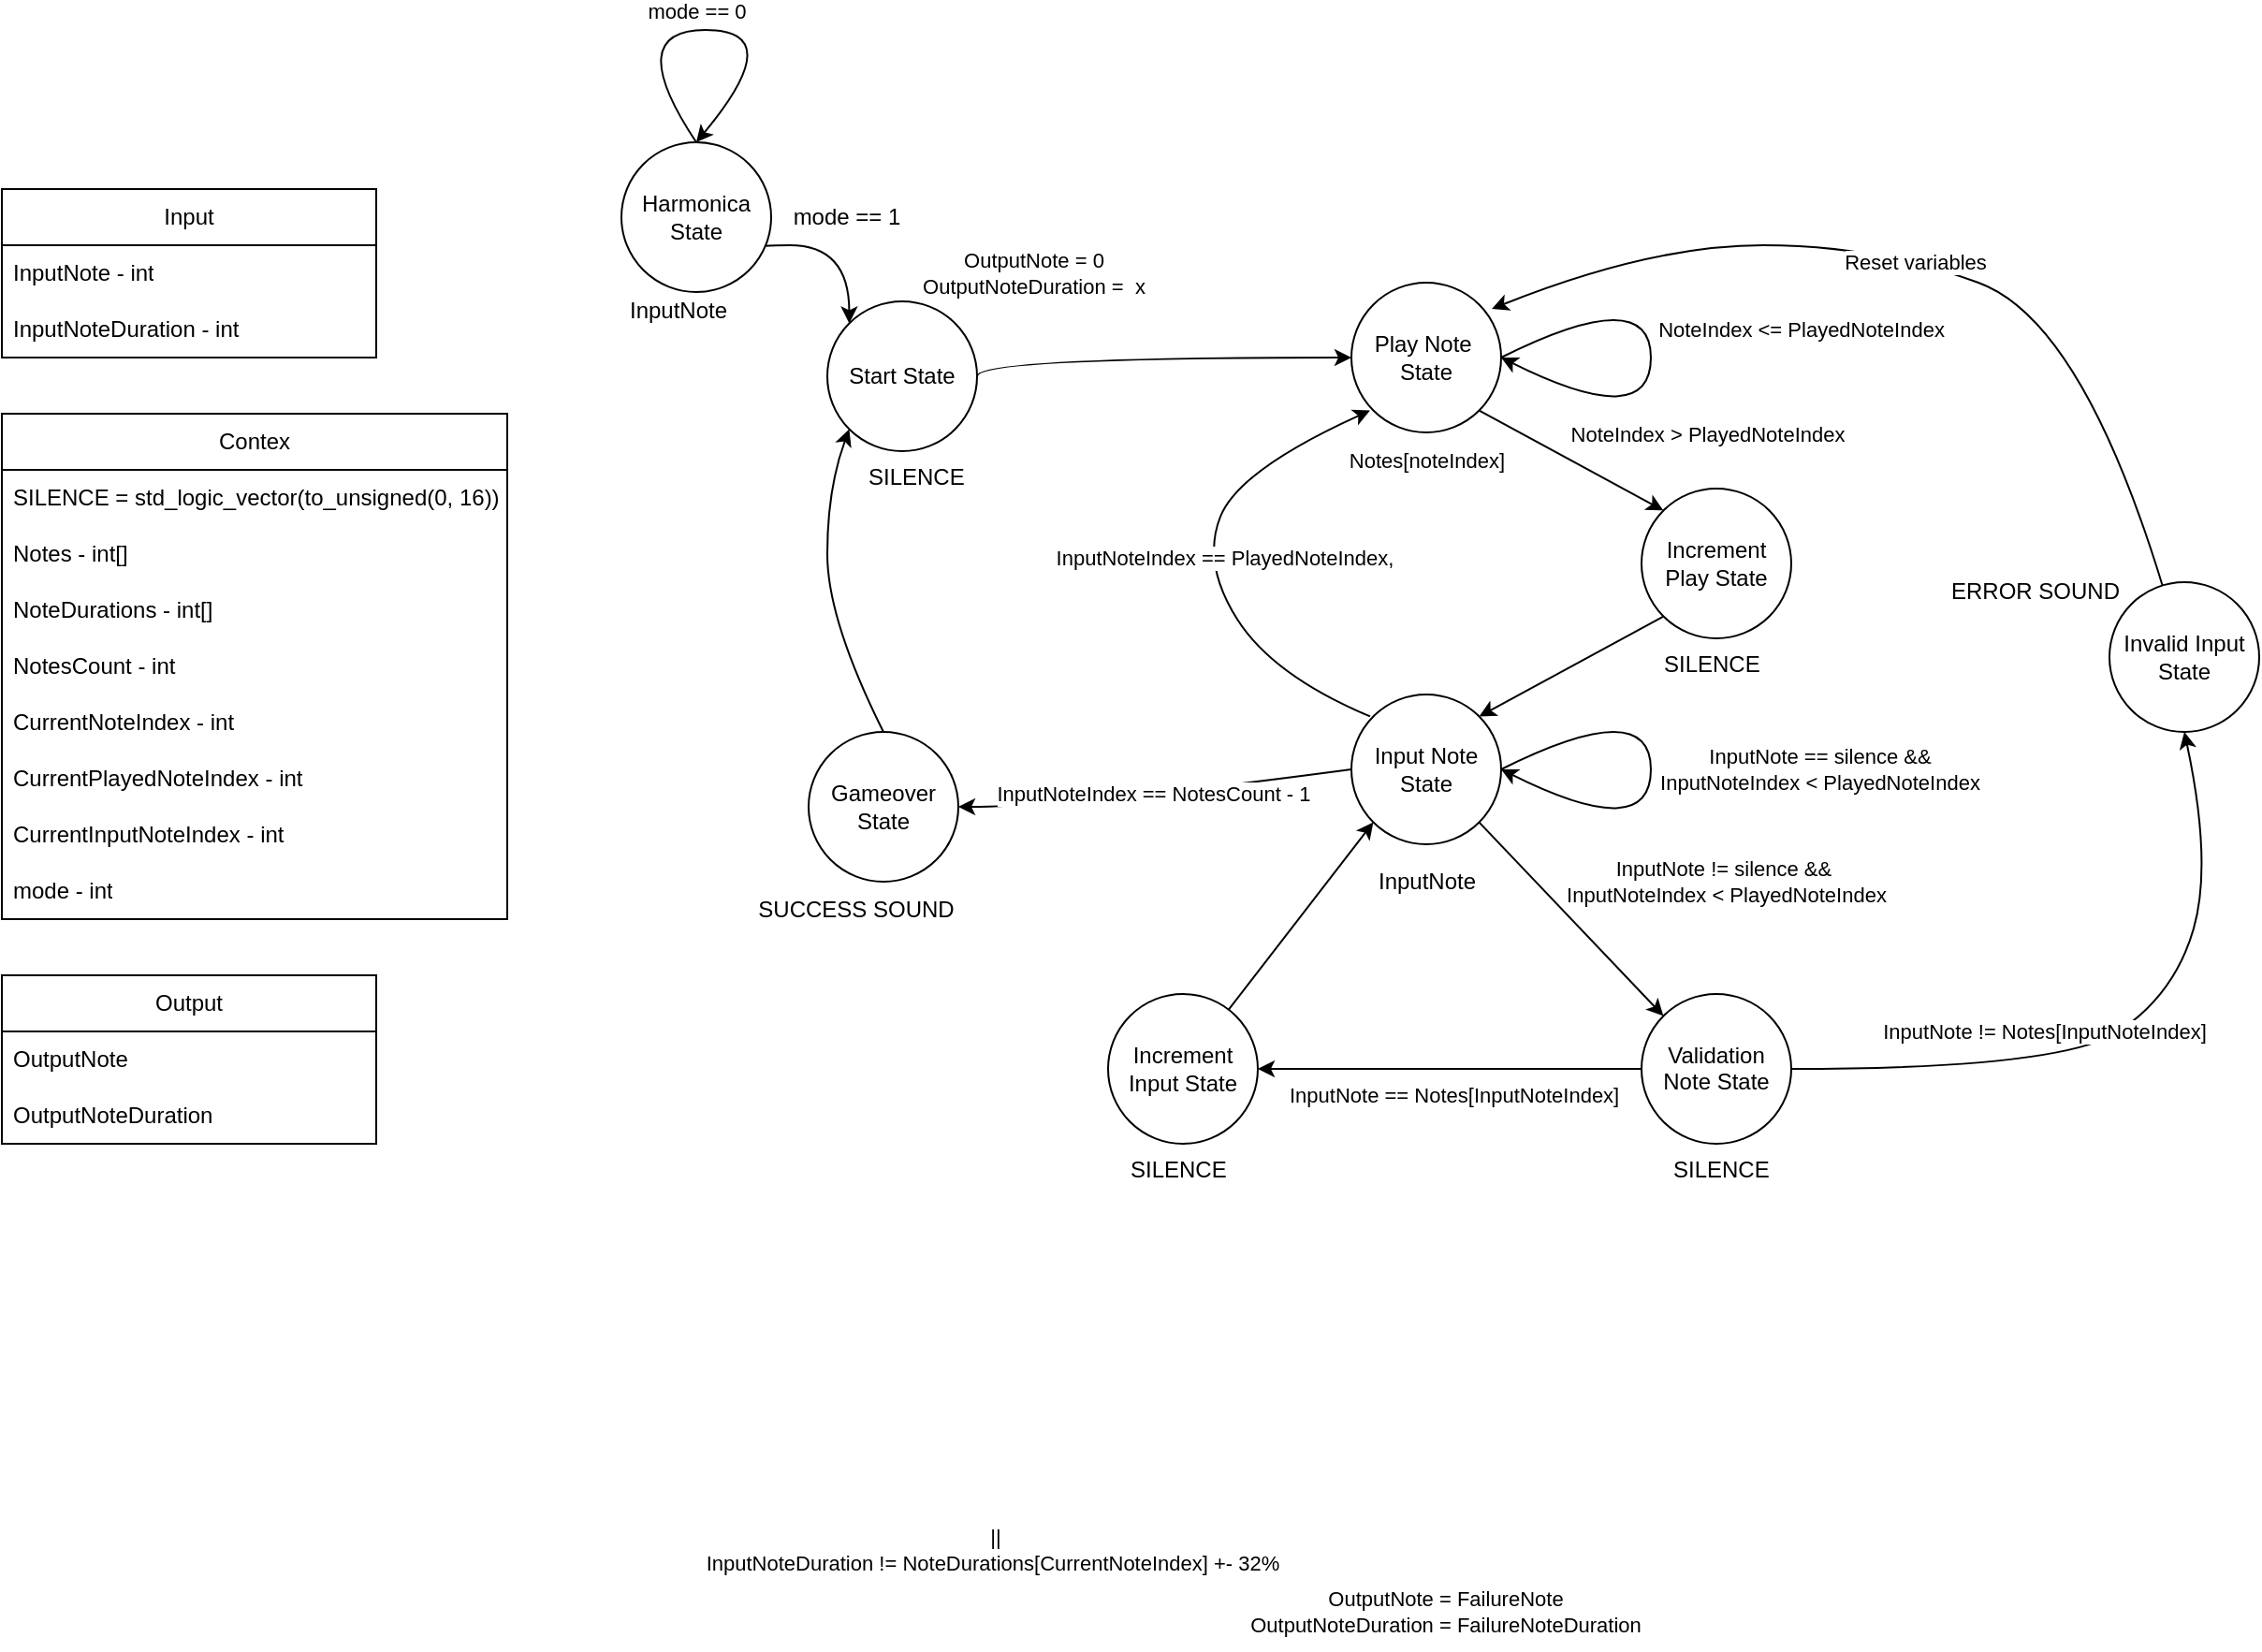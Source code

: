 <mxfile version="24.4.8" type="github">
  <diagram name="Strona-1" id="t6wWb5XzzatXMuzhWpIM">
    <mxGraphModel dx="2284" dy="1842" grid="1" gridSize="10" guides="1" tooltips="1" connect="1" arrows="1" fold="1" page="1" pageScale="1" pageWidth="850" pageHeight="1100" math="0" shadow="0">
      <root>
        <mxCell id="0" />
        <mxCell id="1" parent="0" />
        <mxCell id="qw2OTJ20mousWQYAHMn0-1" value="&lt;div&gt;&lt;font style=&quot;font-size: 12px;&quot;&gt;Play Note&amp;nbsp;&lt;/font&gt;&lt;/div&gt;&lt;div&gt;&lt;font style=&quot;font-size: 12px;&quot;&gt;State&lt;/font&gt;&lt;/div&gt;" style="ellipse;whiteSpace=wrap;html=1;aspect=fixed;" parent="1" vertex="1">
          <mxGeometry x="360" y="-40" width="80" height="80" as="geometry" />
        </mxCell>
        <mxCell id="qw2OTJ20mousWQYAHMn0-2" value="&lt;div&gt;&lt;font style=&quot;font-size: 12px;&quot;&gt;Input Note State&lt;/font&gt;&lt;/div&gt;" style="ellipse;whiteSpace=wrap;html=1;aspect=fixed;" parent="1" vertex="1">
          <mxGeometry x="360" y="180" width="80" height="80" as="geometry" />
        </mxCell>
        <mxCell id="qw2OTJ20mousWQYAHMn0-3" value="Invalid Input State" style="ellipse;whiteSpace=wrap;html=1;aspect=fixed;" parent="1" vertex="1">
          <mxGeometry x="765" y="120" width="80" height="80" as="geometry" />
        </mxCell>
        <mxCell id="qw2OTJ20mousWQYAHMn0-5" value="Input" style="swimlane;fontStyle=0;childLayout=stackLayout;horizontal=1;startSize=30;horizontalStack=0;resizeParent=1;resizeParentMax=0;resizeLast=0;collapsible=1;marginBottom=0;whiteSpace=wrap;html=1;" parent="1" vertex="1">
          <mxGeometry x="-361" y="-90" width="200" height="90" as="geometry">
            <mxRectangle x="100" y="40" width="90" height="30" as="alternateBounds" />
          </mxGeometry>
        </mxCell>
        <mxCell id="qw2OTJ20mousWQYAHMn0-12" value="InputNote - int" style="text;strokeColor=none;fillColor=none;align=left;verticalAlign=middle;spacingLeft=4;spacingRight=4;overflow=hidden;points=[[0,0.5],[1,0.5]];portConstraint=eastwest;rotatable=0;whiteSpace=wrap;html=1;" parent="qw2OTJ20mousWQYAHMn0-5" vertex="1">
          <mxGeometry y="30" width="200" height="30" as="geometry" />
        </mxCell>
        <mxCell id="qw2OTJ20mousWQYAHMn0-13" value="InputNoteDuration - int" style="text;strokeColor=none;fillColor=none;align=left;verticalAlign=middle;spacingLeft=4;spacingRight=4;overflow=hidden;points=[[0,0.5],[1,0.5]];portConstraint=eastwest;rotatable=0;whiteSpace=wrap;html=1;" parent="qw2OTJ20mousWQYAHMn0-5" vertex="1">
          <mxGeometry y="60" width="200" height="30" as="geometry" />
        </mxCell>
        <mxCell id="qw2OTJ20mousWQYAHMn0-14" value="" style="endArrow=classic;html=1;rounded=0;exitX=1;exitY=1;exitDx=0;exitDy=0;entryX=0;entryY=0;entryDx=0;entryDy=0;" parent="1" source="qw2OTJ20mousWQYAHMn0-1" target="j537V2kLl2y36CepkMWw-1" edge="1">
          <mxGeometry width="50" height="50" relative="1" as="geometry">
            <mxPoint x="560" y="170" as="sourcePoint" />
            <mxPoint x="800" y="80" as="targetPoint" />
          </mxGeometry>
        </mxCell>
        <mxCell id="qw2OTJ20mousWQYAHMn0-16" value="NoteIndex &amp;gt; PlayedNoteIndex" style="edgeLabel;html=1;align=center;verticalAlign=middle;resizable=0;points=[];" parent="qw2OTJ20mousWQYAHMn0-14" vertex="1" connectable="0">
          <mxGeometry x="-0.021" y="-1" relative="1" as="geometry">
            <mxPoint x="74" y="-15" as="offset" />
          </mxGeometry>
        </mxCell>
        <mxCell id="qw2OTJ20mousWQYAHMn0-15" value="" style="curved=1;endArrow=classic;html=1;rounded=0;exitX=0;exitY=0;exitDx=0;exitDy=0;entryX=0;entryY=1;entryDx=0;entryDy=0;" parent="1" edge="1">
          <mxGeometry width="50" height="50" relative="1" as="geometry">
            <mxPoint x="369.996" y="191.716" as="sourcePoint" />
            <mxPoint x="369.996" y="28.284" as="targetPoint" />
            <Array as="points">
              <mxPoint x="318.28" y="170" />
              <mxPoint x="280" y="110" />
              <mxPoint x="300" y="60" />
            </Array>
          </mxGeometry>
        </mxCell>
        <mxCell id="qw2OTJ20mousWQYAHMn0-36" value="InputNoteIndex == PlayedNoteIndex," style="edgeLabel;html=1;align=center;verticalAlign=middle;resizable=0;points=[];" parent="qw2OTJ20mousWQYAHMn0-15" vertex="1" connectable="0">
          <mxGeometry x="0.013" y="2" relative="1" as="geometry">
            <mxPoint x="12" as="offset" />
          </mxGeometry>
        </mxCell>
        <mxCell id="qw2OTJ20mousWQYAHMn0-19" value="" style="curved=1;endArrow=classic;html=1;rounded=0;exitX=1;exitY=0.5;exitDx=0;exitDy=0;" parent="1" source="qw2OTJ20mousWQYAHMn0-1" edge="1">
          <mxGeometry width="50" height="50" relative="1" as="geometry">
            <mxPoint x="520" y="60" as="sourcePoint" />
            <mxPoint x="440" as="targetPoint" />
            <Array as="points">
              <mxPoint x="520" y="-40" />
              <mxPoint x="520" y="40" />
            </Array>
          </mxGeometry>
        </mxCell>
        <mxCell id="qw2OTJ20mousWQYAHMn0-20" value="NoteIndex &amp;lt;= PlayedNoteIndex" style="edgeLabel;html=1;align=center;verticalAlign=middle;resizable=0;points=[];" parent="qw2OTJ20mousWQYAHMn0-19" vertex="1" connectable="0">
          <mxGeometry x="0.099" y="-8" relative="1" as="geometry">
            <mxPoint x="88" y="-28" as="offset" />
          </mxGeometry>
        </mxCell>
        <mxCell id="j537V2kLl2y36CepkMWw-16" style="edgeStyle=orthogonalEdgeStyle;rounded=0;orthogonalLoop=1;jettySize=auto;html=1;exitX=0;exitY=0.5;exitDx=0;exitDy=0;entryX=1;entryY=0.5;entryDx=0;entryDy=0;" edge="1" parent="1" source="qw2OTJ20mousWQYAHMn0-22" target="j537V2kLl2y36CepkMWw-7">
          <mxGeometry relative="1" as="geometry" />
        </mxCell>
        <mxCell id="qw2OTJ20mousWQYAHMn0-22" value="&lt;p style=&quot;line-height: 120%; font-size: 11px;&quot;&gt;&lt;font style=&quot;font-size: 12px;&quot;&gt;Validation Note State&lt;/font&gt;&lt;/p&gt;" style="ellipse;whiteSpace=wrap;html=1;aspect=fixed;" parent="1" vertex="1">
          <mxGeometry x="515" y="340" width="80" height="80" as="geometry" />
        </mxCell>
        <mxCell id="qw2OTJ20mousWQYAHMn0-23" value="" style="curved=1;endArrow=classic;html=1;rounded=0;exitX=1;exitY=1;exitDx=0;exitDy=0;entryX=0;entryY=0;entryDx=0;entryDy=0;" parent="1" source="qw2OTJ20mousWQYAHMn0-2" target="qw2OTJ20mousWQYAHMn0-22" edge="1">
          <mxGeometry width="50" height="50" relative="1" as="geometry">
            <mxPoint x="650" y="380" as="sourcePoint" />
            <mxPoint x="700" y="330" as="targetPoint" />
            <Array as="points" />
          </mxGeometry>
        </mxCell>
        <mxCell id="qw2OTJ20mousWQYAHMn0-25" value="InputNote != Notes[InputNoteIndex]" style="curved=1;endArrow=classic;html=1;rounded=0;exitX=1;exitY=0.5;exitDx=0;exitDy=0;entryX=0.5;entryY=1;entryDx=0;entryDy=0;" parent="1" source="qw2OTJ20mousWQYAHMn0-22" target="qw2OTJ20mousWQYAHMn0-3" edge="1">
          <mxGeometry x="-0.253" y="20" width="50" height="50" relative="1" as="geometry">
            <mxPoint x="481" y="360" as="sourcePoint" />
            <mxPoint x="451" y="440" as="targetPoint" />
            <Array as="points">
              <mxPoint x="740" y="380" />
              <mxPoint x="800" y="340" />
              <mxPoint x="820" y="270" />
            </Array>
            <mxPoint as="offset" />
          </mxGeometry>
        </mxCell>
        <mxCell id="qw2OTJ20mousWQYAHMn0-27" value="&amp;nbsp;||&lt;br&gt;InputNoteDuration != NoteDurations[CurrentNoteIndex] +- 32% " style="edgeLabel;html=1;align=center;verticalAlign=middle;resizable=0;points=[];" parent="qw2OTJ20mousWQYAHMn0-25" vertex="1" connectable="0">
          <mxGeometry x="-0.405" y="3" relative="1" as="geometry">
            <mxPoint x="-535" y="260" as="offset" />
          </mxGeometry>
        </mxCell>
        <mxCell id="qw2OTJ20mousWQYAHMn0-30" value="" style="curved=1;endArrow=classic;html=1;rounded=0;entryX=0.938;entryY=0.175;entryDx=0;entryDy=0;entryPerimeter=0;" parent="1" source="qw2OTJ20mousWQYAHMn0-3" target="qw2OTJ20mousWQYAHMn0-1" edge="1">
          <mxGeometry width="50" height="50" relative="1" as="geometry">
            <mxPoint x="210" y="410" as="sourcePoint" />
            <mxPoint x="260" y="360" as="targetPoint" />
            <Array as="points">
              <mxPoint x="750" y="-20" />
              <mxPoint x="640" y="-60" />
              <mxPoint x="520" y="-60" />
            </Array>
          </mxGeometry>
        </mxCell>
        <mxCell id="qw2OTJ20mousWQYAHMn0-31" value="Reset variables" style="edgeLabel;html=1;align=center;verticalAlign=middle;resizable=0;points=[];" parent="qw2OTJ20mousWQYAHMn0-30" vertex="1" connectable="0">
          <mxGeometry x="0.019" y="1" relative="1" as="geometry">
            <mxPoint as="offset" />
          </mxGeometry>
        </mxCell>
        <mxCell id="qw2OTJ20mousWQYAHMn0-38" value="&lt;div style=&quot;font-size: 11px;&quot;&gt;&lt;font style=&quot;font-size: 11px;&quot;&gt;Notes[noteIndex]&lt;/font&gt;&lt;/div&gt;" style="text;html=1;align=center;verticalAlign=middle;resizable=0;points=[];autosize=1;strokeColor=none;fillColor=none;" parent="1" vertex="1">
          <mxGeometry x="345" y="40" width="110" height="30" as="geometry" />
        </mxCell>
        <mxCell id="qw2OTJ20mousWQYAHMn0-39" value="InputNote" style="text;html=1;align=center;verticalAlign=middle;resizable=0;points=[];autosize=1;strokeColor=none;fillColor=none;" parent="1" vertex="1">
          <mxGeometry x="360" y="265" width="80" height="30" as="geometry" />
        </mxCell>
        <mxCell id="qw2OTJ20mousWQYAHMn0-40" value="&lt;div style=&quot;font-size: 11px;&quot;&gt;&lt;font style=&quot;font-size: 11px;&quot;&gt;OutputNote = FailureNote&lt;/font&gt;&lt;/div&gt;&lt;div style=&quot;font-size: 11px;&quot;&gt;&lt;font style=&quot;font-size: 11px;&quot;&gt;OutputNoteDuration = FailureNoteDuration&lt;br&gt;&lt;/font&gt;&lt;/div&gt;" style="text;html=1;align=center;verticalAlign=middle;resizable=0;points=[];autosize=1;strokeColor=none;fillColor=none;" parent="1" vertex="1">
          <mxGeometry x="295" y="650" width="230" height="40" as="geometry" />
        </mxCell>
        <mxCell id="qw2OTJ20mousWQYAHMn0-41" value="Contex" style="swimlane;fontStyle=0;childLayout=stackLayout;horizontal=1;startSize=30;horizontalStack=0;resizeParent=1;resizeParentMax=0;resizeLast=0;collapsible=1;marginBottom=0;whiteSpace=wrap;html=1;" parent="1" vertex="1">
          <mxGeometry x="-361" y="30" width="270" height="270" as="geometry">
            <mxRectangle x="100" y="40" width="90" height="30" as="alternateBounds" />
          </mxGeometry>
        </mxCell>
        <mxCell id="j537V2kLl2y36CepkMWw-26" value="SILENCE = std_logic_vector(to_unsigned(0, 16))" style="text;strokeColor=none;fillColor=none;align=left;verticalAlign=middle;spacingLeft=4;spacingRight=4;overflow=hidden;points=[[0,0.5],[1,0.5]];portConstraint=eastwest;rotatable=0;whiteSpace=wrap;html=1;" vertex="1" parent="qw2OTJ20mousWQYAHMn0-41">
          <mxGeometry y="30" width="270" height="30" as="geometry" />
        </mxCell>
        <mxCell id="qw2OTJ20mousWQYAHMn0-45" value="Notes - int[]" style="text;strokeColor=none;fillColor=none;align=left;verticalAlign=middle;spacingLeft=4;spacingRight=4;overflow=hidden;points=[[0,0.5],[1,0.5]];portConstraint=eastwest;rotatable=0;whiteSpace=wrap;html=1;" parent="qw2OTJ20mousWQYAHMn0-41" vertex="1">
          <mxGeometry y="60" width="270" height="30" as="geometry" />
        </mxCell>
        <mxCell id="qw2OTJ20mousWQYAHMn0-46" value="NoteDurations - int[]" style="text;strokeColor=none;fillColor=none;align=left;verticalAlign=middle;spacingLeft=4;spacingRight=4;overflow=hidden;points=[[0,0.5],[1,0.5]];portConstraint=eastwest;rotatable=0;whiteSpace=wrap;html=1;" parent="qw2OTJ20mousWQYAHMn0-41" vertex="1">
          <mxGeometry y="90" width="270" height="30" as="geometry" />
        </mxCell>
        <mxCell id="qw2OTJ20mousWQYAHMn0-43" value="NotesCount - int" style="text;strokeColor=none;fillColor=none;align=left;verticalAlign=middle;spacingLeft=4;spacingRight=4;overflow=hidden;points=[[0,0.5],[1,0.5]];portConstraint=eastwest;rotatable=0;whiteSpace=wrap;html=1;" parent="qw2OTJ20mousWQYAHMn0-41" vertex="1">
          <mxGeometry y="120" width="270" height="30" as="geometry" />
        </mxCell>
        <mxCell id="qw2OTJ20mousWQYAHMn0-42" value="CurrentNoteIndex - int" style="text;strokeColor=none;fillColor=none;align=left;verticalAlign=middle;spacingLeft=4;spacingRight=4;overflow=hidden;points=[[0,0.5],[1,0.5]];portConstraint=eastwest;rotatable=0;whiteSpace=wrap;html=1;" parent="qw2OTJ20mousWQYAHMn0-41" vertex="1">
          <mxGeometry y="150" width="270" height="30" as="geometry" />
        </mxCell>
        <mxCell id="qw2OTJ20mousWQYAHMn0-44" value="CurrentPlayedNoteIndex - int" style="text;strokeColor=none;fillColor=none;align=left;verticalAlign=middle;spacingLeft=4;spacingRight=4;overflow=hidden;points=[[0,0.5],[1,0.5]];portConstraint=eastwest;rotatable=0;whiteSpace=wrap;html=1;" parent="qw2OTJ20mousWQYAHMn0-41" vertex="1">
          <mxGeometry y="180" width="270" height="30" as="geometry" />
        </mxCell>
        <mxCell id="qw2OTJ20mousWQYAHMn0-49" value="CurrentInputNoteIndex - int" style="text;strokeColor=none;fillColor=none;align=left;verticalAlign=middle;spacingLeft=4;spacingRight=4;overflow=hidden;points=[[0,0.5],[1,0.5]];portConstraint=eastwest;rotatable=0;whiteSpace=wrap;html=1;" parent="qw2OTJ20mousWQYAHMn0-41" vertex="1">
          <mxGeometry y="210" width="270" height="30" as="geometry" />
        </mxCell>
        <mxCell id="j537V2kLl2y36CepkMWw-20" value="mode - int" style="text;strokeColor=none;fillColor=none;align=left;verticalAlign=middle;spacingLeft=4;spacingRight=4;overflow=hidden;points=[[0,0.5],[1,0.5]];portConstraint=eastwest;rotatable=0;whiteSpace=wrap;html=1;" vertex="1" parent="qw2OTJ20mousWQYAHMn0-41">
          <mxGeometry y="240" width="270" height="30" as="geometry" />
        </mxCell>
        <mxCell id="qw2OTJ20mousWQYAHMn0-50" value="Output" style="swimlane;fontStyle=0;childLayout=stackLayout;horizontal=1;startSize=30;horizontalStack=0;resizeParent=1;resizeParentMax=0;resizeLast=0;collapsible=1;marginBottom=0;whiteSpace=wrap;html=1;" parent="1" vertex="1">
          <mxGeometry x="-361" y="330" width="200" height="90" as="geometry">
            <mxRectangle x="100" y="40" width="90" height="30" as="alternateBounds" />
          </mxGeometry>
        </mxCell>
        <mxCell id="qw2OTJ20mousWQYAHMn0-51" value="OutputNote" style="text;strokeColor=none;fillColor=none;align=left;verticalAlign=middle;spacingLeft=4;spacingRight=4;overflow=hidden;points=[[0,0.5],[1,0.5]];portConstraint=eastwest;rotatable=0;whiteSpace=wrap;html=1;" parent="qw2OTJ20mousWQYAHMn0-50" vertex="1">
          <mxGeometry y="30" width="200" height="30" as="geometry" />
        </mxCell>
        <mxCell id="qw2OTJ20mousWQYAHMn0-52" value="OutputNoteDuration" style="text;strokeColor=none;fillColor=none;align=left;verticalAlign=middle;spacingLeft=4;spacingRight=4;overflow=hidden;points=[[0,0.5],[1,0.5]];portConstraint=eastwest;rotatable=0;whiteSpace=wrap;html=1;" parent="qw2OTJ20mousWQYAHMn0-50" vertex="1">
          <mxGeometry y="60" width="200" height="30" as="geometry" />
        </mxCell>
        <mxCell id="qw2OTJ20mousWQYAHMn0-70" value="" style="curved=1;endArrow=classic;html=1;rounded=0;exitX=0;exitY=0.5;exitDx=0;exitDy=0;entryX=1;entryY=0.5;entryDx=0;entryDy=0;" parent="1" source="qw2OTJ20mousWQYAHMn0-2" target="qw2OTJ20mousWQYAHMn0-71" edge="1">
          <mxGeometry width="50" height="50" relative="1" as="geometry">
            <mxPoint x="250" y="370" as="sourcePoint" />
            <mxPoint x="220" y="240" as="targetPoint" />
            <Array as="points">
              <mxPoint x="210" y="240" />
            </Array>
          </mxGeometry>
        </mxCell>
        <mxCell id="qw2OTJ20mousWQYAHMn0-72" value="InputNoteIndex == NotesCount - 1" style="edgeLabel;html=1;align=center;verticalAlign=middle;resizable=0;points=[];" parent="qw2OTJ20mousWQYAHMn0-70" vertex="1" connectable="0">
          <mxGeometry x="-0.11" y="1" relative="1" as="geometry">
            <mxPoint x="-13" y="-1" as="offset" />
          </mxGeometry>
        </mxCell>
        <mxCell id="qw2OTJ20mousWQYAHMn0-71" value="Gameover State" style="ellipse;whiteSpace=wrap;html=1;aspect=fixed;" parent="1" vertex="1">
          <mxGeometry x="70" y="200" width="80" height="80" as="geometry" />
        </mxCell>
        <mxCell id="qw2OTJ20mousWQYAHMn0-73" value="Start State" style="ellipse;whiteSpace=wrap;html=1;aspect=fixed;" parent="1" vertex="1">
          <mxGeometry x="80" y="-30" width="80" height="80" as="geometry" />
        </mxCell>
        <mxCell id="qw2OTJ20mousWQYAHMn0-74" value="" style="curved=1;endArrow=classic;html=1;rounded=0;exitX=0.5;exitY=0;exitDx=0;exitDy=0;entryX=0;entryY=1;entryDx=0;entryDy=0;" parent="1" source="qw2OTJ20mousWQYAHMn0-71" target="qw2OTJ20mousWQYAHMn0-73" edge="1">
          <mxGeometry width="50" height="50" relative="1" as="geometry">
            <mxPoint x="200" y="110" as="sourcePoint" />
            <mxPoint x="250" y="60" as="targetPoint" />
            <Array as="points">
              <mxPoint x="80" y="140" />
              <mxPoint x="80" y="70" />
            </Array>
          </mxGeometry>
        </mxCell>
        <mxCell id="qw2OTJ20mousWQYAHMn0-75" value="" style="curved=1;endArrow=classic;html=1;rounded=0;exitX=1;exitY=0.5;exitDx=0;exitDy=0;entryX=0;entryY=0.5;entryDx=0;entryDy=0;" parent="1" source="qw2OTJ20mousWQYAHMn0-73" target="qw2OTJ20mousWQYAHMn0-1" edge="1">
          <mxGeometry width="50" height="50" relative="1" as="geometry">
            <mxPoint x="200" y="110" as="sourcePoint" />
            <mxPoint x="250" y="60" as="targetPoint" />
            <Array as="points">
              <mxPoint x="160" />
            </Array>
          </mxGeometry>
        </mxCell>
        <mxCell id="qw2OTJ20mousWQYAHMn0-76" value="&lt;div style=&quot;font-size: 11px;&quot;&gt;&lt;font style=&quot;font-size: 11px;&quot;&gt;OutputNote = 0&lt;/font&gt;&lt;/div&gt;&lt;div style=&quot;font-size: 11px;&quot;&gt;&lt;font style=&quot;font-size: 11px;&quot;&gt;OutputNoteDuration =&amp;nbsp; x&lt;br&gt;&lt;/font&gt;&lt;/div&gt;" style="text;html=1;align=center;verticalAlign=middle;resizable=0;points=[];autosize=1;strokeColor=none;fillColor=none;" parent="1" vertex="1">
          <mxGeometry x="120" y="-65" width="140" height="40" as="geometry" />
        </mxCell>
        <mxCell id="qw2OTJ20mousWQYAHMn0-77" value="SUCCESS SOUND" style="text;html=1;align=center;verticalAlign=middle;resizable=0;points=[];autosize=1;strokeColor=none;fillColor=none;" parent="1" vertex="1">
          <mxGeometry x="30" y="280" width="130" height="30" as="geometry" />
        </mxCell>
        <mxCell id="j537V2kLl2y36CepkMWw-4" style="rounded=0;orthogonalLoop=1;jettySize=auto;html=1;exitX=0;exitY=1;exitDx=0;exitDy=0;entryX=1;entryY=0;entryDx=0;entryDy=0;" edge="1" parent="1" source="j537V2kLl2y36CepkMWw-1" target="qw2OTJ20mousWQYAHMn0-2">
          <mxGeometry relative="1" as="geometry">
            <mxPoint x="428" y="210" as="targetPoint" />
          </mxGeometry>
        </mxCell>
        <mxCell id="j537V2kLl2y36CepkMWw-1" value="Increment Play State" style="ellipse;whiteSpace=wrap;html=1;aspect=fixed;" vertex="1" parent="1">
          <mxGeometry x="515" y="70" width="80" height="80" as="geometry" />
        </mxCell>
        <mxCell id="j537V2kLl2y36CepkMWw-8" style="rounded=0;orthogonalLoop=1;jettySize=auto;html=1;entryX=0;entryY=1;entryDx=0;entryDy=0;" edge="1" parent="1" source="j537V2kLl2y36CepkMWw-7" target="qw2OTJ20mousWQYAHMn0-2">
          <mxGeometry relative="1" as="geometry" />
        </mxCell>
        <mxCell id="j537V2kLl2y36CepkMWw-7" value="Increment Input State" style="ellipse;whiteSpace=wrap;html=1;aspect=fixed;" vertex="1" parent="1">
          <mxGeometry x="230" y="340" width="80" height="80" as="geometry" />
        </mxCell>
        <mxCell id="j537V2kLl2y36CepkMWw-11" value="InputNote != silence &amp;amp;&amp;amp;&amp;nbsp;&lt;div&gt;InputNoteIndex &amp;lt; PlayedNoteIndex&lt;/div&gt;" style="edgeLabel;html=1;align=center;verticalAlign=middle;resizable=0;points=[];" vertex="1" connectable="0" parent="1">
          <mxGeometry x="559.996" y="279.999" as="geometry" />
        </mxCell>
        <mxCell id="j537V2kLl2y36CepkMWw-12" value="" style="curved=1;endArrow=classic;html=1;rounded=0;exitX=1;exitY=0.5;exitDx=0;exitDy=0;" edge="1" parent="1">
          <mxGeometry width="50" height="50" relative="1" as="geometry">
            <mxPoint x="440" y="220" as="sourcePoint" />
            <mxPoint x="440" y="220" as="targetPoint" />
            <Array as="points">
              <mxPoint x="520" y="180" />
              <mxPoint x="520" y="260" />
            </Array>
          </mxGeometry>
        </mxCell>
        <mxCell id="j537V2kLl2y36CepkMWw-13" value="InputNote == silence &amp;amp;&amp;amp;&lt;br&gt;InputNoteIndex &amp;lt; PlayedNoteIndex" style="edgeLabel;html=1;align=center;verticalAlign=middle;resizable=0;points=[];" vertex="1" connectable="0" parent="j537V2kLl2y36CepkMWw-12">
          <mxGeometry x="0.099" y="-8" relative="1" as="geometry">
            <mxPoint x="98" y="-13" as="offset" />
          </mxGeometry>
        </mxCell>
        <mxCell id="j537V2kLl2y36CepkMWw-17" value="&lt;font style=&quot;font-size: 11px;&quot;&gt;InputNote == Notes[InputNoteIndex]&lt;/font&gt;" style="text;whiteSpace=wrap;html=1;" vertex="1" parent="1">
          <mxGeometry x="325" y="380" width="235" height="20" as="geometry" />
        </mxCell>
        <mxCell id="j537V2kLl2y36CepkMWw-19" style="edgeStyle=orthogonalEdgeStyle;rounded=0;orthogonalLoop=1;jettySize=auto;html=1;exitX=1;exitY=1;exitDx=0;exitDy=0;entryX=0;entryY=0;entryDx=0;entryDy=0;curved=1;" edge="1" parent="1" source="j537V2kLl2y36CepkMWw-18" target="qw2OTJ20mousWQYAHMn0-73">
          <mxGeometry relative="1" as="geometry">
            <Array as="points">
              <mxPoint x="28" y="-60" />
              <mxPoint x="92" y="-60" />
            </Array>
          </mxGeometry>
        </mxCell>
        <mxCell id="j537V2kLl2y36CepkMWw-18" value="Harmonica&lt;br&gt;State" style="ellipse;whiteSpace=wrap;html=1;aspect=fixed;" vertex="1" parent="1">
          <mxGeometry x="-30" y="-115" width="80" height="80" as="geometry" />
        </mxCell>
        <mxCell id="j537V2kLl2y36CepkMWw-21" value="mode == 1 " style="text;html=1;align=center;verticalAlign=middle;resizable=0;points=[];autosize=1;strokeColor=none;fillColor=none;" vertex="1" parent="1">
          <mxGeometry x="50" y="-90" width="80" height="30" as="geometry" />
        </mxCell>
        <mxCell id="j537V2kLl2y36CepkMWw-24" value="" style="curved=1;endArrow=classic;html=1;rounded=0;exitX=1;exitY=0.5;exitDx=0;exitDy=0;" edge="1" parent="1">
          <mxGeometry width="50" height="50" relative="1" as="geometry">
            <mxPoint x="10" y="-115" as="sourcePoint" />
            <mxPoint x="10" y="-115" as="targetPoint" />
            <Array as="points">
              <mxPoint x="-30" y="-175" />
              <mxPoint x="60" y="-175" />
            </Array>
          </mxGeometry>
        </mxCell>
        <mxCell id="j537V2kLl2y36CepkMWw-25" value="mode == 0" style="edgeLabel;html=1;align=center;verticalAlign=middle;resizable=0;points=[];" vertex="1" connectable="0" parent="j537V2kLl2y36CepkMWw-24">
          <mxGeometry x="0.099" y="-8" relative="1" as="geometry">
            <mxPoint x="-20" y="-18" as="offset" />
          </mxGeometry>
        </mxCell>
        <mxCell id="j537V2kLl2y36CepkMWw-27" value="SILENCE" style="text;whiteSpace=wrap;html=1;" vertex="1" parent="1">
          <mxGeometry x="100" y="50" width="80" height="40" as="geometry" />
        </mxCell>
        <mxCell id="j537V2kLl2y36CepkMWw-28" value="SILENCE" style="text;whiteSpace=wrap;html=1;" vertex="1" parent="1">
          <mxGeometry x="240" y="420" width="80" height="40" as="geometry" />
        </mxCell>
        <mxCell id="j537V2kLl2y36CepkMWw-29" value="SILENCE" style="text;whiteSpace=wrap;html=1;" vertex="1" parent="1">
          <mxGeometry x="530" y="420" width="80" height="40" as="geometry" />
        </mxCell>
        <mxCell id="j537V2kLl2y36CepkMWw-30" value="ERROR SOUND" style="text;html=1;align=center;verticalAlign=middle;resizable=0;points=[];autosize=1;strokeColor=none;fillColor=none;" vertex="1" parent="1">
          <mxGeometry x="670" y="110" width="110" height="30" as="geometry" />
        </mxCell>
        <mxCell id="j537V2kLl2y36CepkMWw-31" value="SILENCE" style="text;whiteSpace=wrap;html=1;" vertex="1" parent="1">
          <mxGeometry x="525" y="150" width="80" height="40" as="geometry" />
        </mxCell>
        <mxCell id="j537V2kLl2y36CepkMWw-32" value="InputNote" style="text;html=1;align=center;verticalAlign=middle;resizable=0;points=[];autosize=1;strokeColor=none;fillColor=none;" vertex="1" parent="1">
          <mxGeometry x="-40" y="-40" width="80" height="30" as="geometry" />
        </mxCell>
      </root>
    </mxGraphModel>
  </diagram>
</mxfile>
